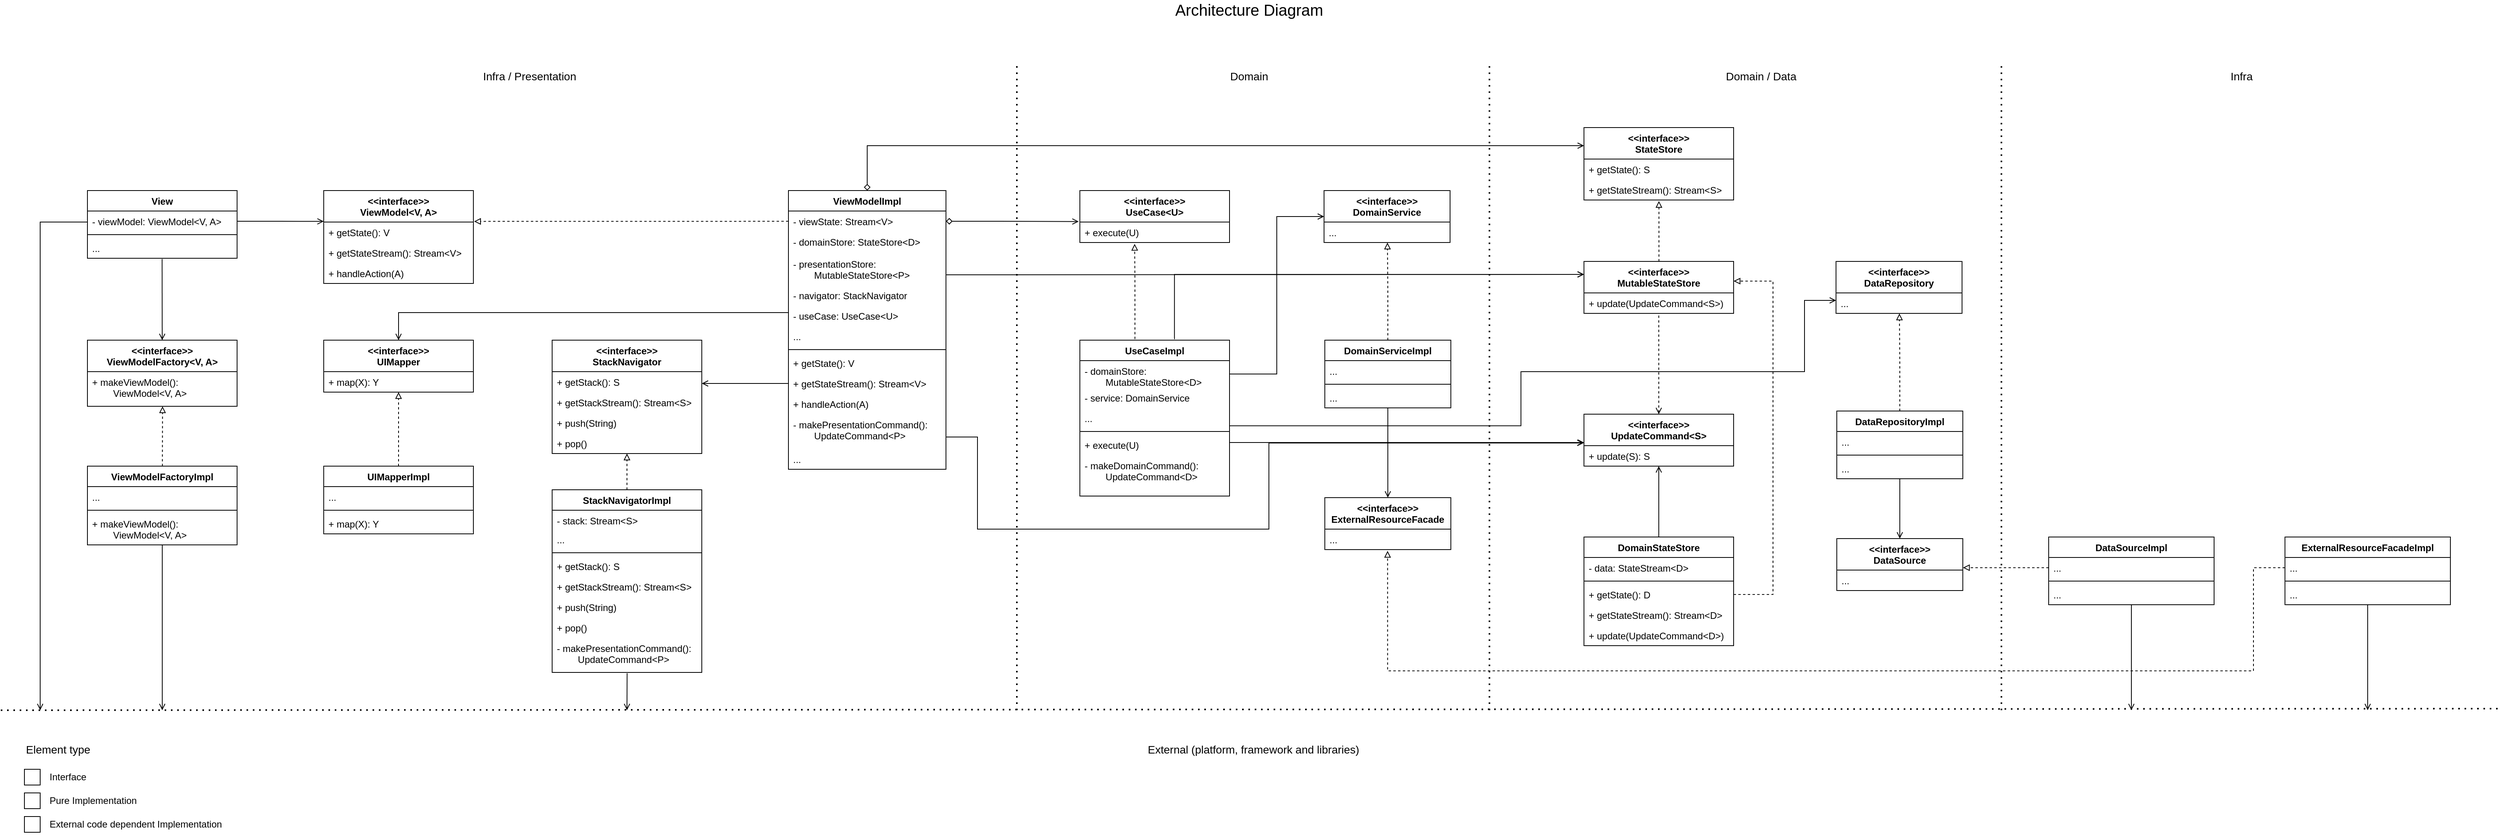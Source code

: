 <mxfile>
    <diagram name="Page-1" id="Z0Z9ZaM-AJmBViPzEow9">
        <mxGraphModel dx="2458" dy="1840" grid="1" gridSize="10" guides="1" tooltips="1" connect="1" arrows="1" fold="1" page="0" pageScale="1" pageWidth="1169" pageHeight="827" math="0" shadow="0">
            <root>
                <mxCell id="0"/>
                <mxCell id="1" parent="0"/>
                <mxCell id="51" style="edgeStyle=orthogonalEdgeStyle;rounded=0;html=1;startArrow=none;startFill=0;endArrow=open;endFill=0;" parent="1" source="02XY2JCdMLhreh1r9P0p-1" edge="1">
                    <mxGeometry relative="1" as="geometry">
                        <mxPoint x="2115" y="630" as="targetPoint"/>
                    </mxGeometry>
                </mxCell>
                <mxCell id="02XY2JCdMLhreh1r9P0p-1" value="DomainStateStore" style="swimlane;fontStyle=1;align=center;verticalAlign=top;childLayout=stackLayout;horizontal=1;startSize=26;horizontalStack=0;resizeParent=1;resizeParentMax=0;resizeLast=0;collapsible=1;marginBottom=0;whiteSpace=wrap;html=1;" parent="1" vertex="1">
                    <mxGeometry x="2020" y="720" width="190" height="138" as="geometry">
                        <mxRectangle x="770" y="210" width="90" height="30" as="alternateBounds"/>
                    </mxGeometry>
                </mxCell>
                <mxCell id="02XY2JCdMLhreh1r9P0p-2" value="- data: StateStream&amp;lt;D&amp;gt;" style="text;strokeColor=none;fillColor=none;align=left;verticalAlign=top;spacingLeft=4;spacingRight=4;overflow=hidden;rotatable=0;points=[[0,0.5],[1,0.5]];portConstraint=eastwest;whiteSpace=wrap;html=1;" parent="02XY2JCdMLhreh1r9P0p-1" vertex="1">
                    <mxGeometry y="26" width="190" height="26" as="geometry"/>
                </mxCell>
                <mxCell id="02XY2JCdMLhreh1r9P0p-3" value="" style="line;strokeWidth=1;fillColor=none;align=left;verticalAlign=middle;spacingTop=-1;spacingLeft=3;spacingRight=3;rotatable=0;labelPosition=right;points=[];portConstraint=eastwest;strokeColor=inherit;" parent="02XY2JCdMLhreh1r9P0p-1" vertex="1">
                    <mxGeometry y="52" width="190" height="8" as="geometry"/>
                </mxCell>
                <mxCell id="lV4OFVbkJ7nxnQ59gAoD-3" value="+ getState(): D" style="text;strokeColor=none;fillColor=none;align=left;verticalAlign=top;spacingLeft=4;spacingRight=4;overflow=hidden;rotatable=0;points=[[0,0.5],[1,0.5]];portConstraint=eastwest;whiteSpace=wrap;html=1;" parent="02XY2JCdMLhreh1r9P0p-1" vertex="1">
                    <mxGeometry y="60" width="190" height="26" as="geometry"/>
                </mxCell>
                <mxCell id="lV4OFVbkJ7nxnQ59gAoD-54" value="+ getStateStream(): Stream&amp;lt;D&amp;gt;" style="text;strokeColor=none;fillColor=none;align=left;verticalAlign=top;spacingLeft=4;spacingRight=4;overflow=hidden;rotatable=0;points=[[0,0.5],[1,0.5]];portConstraint=eastwest;whiteSpace=wrap;html=1;" parent="02XY2JCdMLhreh1r9P0p-1" vertex="1">
                    <mxGeometry y="86" width="190" height="26" as="geometry"/>
                </mxCell>
                <mxCell id="02XY2JCdMLhreh1r9P0p-4" value="+ update(UpdateCommand&amp;lt;D&amp;gt;)" style="text;strokeColor=none;fillColor=none;align=left;verticalAlign=top;spacingLeft=4;spacingRight=4;overflow=hidden;rotatable=0;points=[[0,0.5],[1,0.5]];portConstraint=eastwest;whiteSpace=wrap;html=1;" parent="02XY2JCdMLhreh1r9P0p-1" vertex="1">
                    <mxGeometry y="112" width="190" height="26" as="geometry"/>
                </mxCell>
                <mxCell id="56" style="edgeStyle=orthogonalEdgeStyle;rounded=0;html=1;startArrow=open;startFill=0;endArrow=none;endFill=0;dashed=1;entryX=0.5;entryY=1;entryDx=0;entryDy=0;" parent="1" source="02XY2JCdMLhreh1r9P0p-5" target="lV4OFVbkJ7nxnQ59gAoD-37" edge="1">
                    <mxGeometry relative="1" as="geometry">
                        <mxPoint x="2115" y="460" as="targetPoint"/>
                    </mxGeometry>
                </mxCell>
                <mxCell id="02XY2JCdMLhreh1r9P0p-5" value="&amp;lt;&amp;lt;interface&amp;gt;&amp;gt;&lt;div&gt;UpdateCommand&amp;lt;S&amp;gt;&lt;/div&gt;" style="swimlane;fontStyle=1;align=center;verticalAlign=top;childLayout=stackLayout;horizontal=1;startSize=40;horizontalStack=0;resizeParent=1;resizeParentMax=0;resizeLast=0;collapsible=1;marginBottom=0;whiteSpace=wrap;html=1;" parent="1" vertex="1">
                    <mxGeometry x="2020" y="564" width="190" height="66" as="geometry"/>
                </mxCell>
                <mxCell id="02XY2JCdMLhreh1r9P0p-8" value="+ update(S): S" style="text;strokeColor=none;fillColor=none;align=left;verticalAlign=top;spacingLeft=4;spacingRight=4;overflow=hidden;rotatable=0;points=[[0,0.5],[1,0.5]];portConstraint=eastwest;whiteSpace=wrap;html=1;" parent="02XY2JCdMLhreh1r9P0p-5" vertex="1">
                    <mxGeometry y="40" width="190" height="26" as="geometry"/>
                </mxCell>
                <mxCell id="50" style="edgeStyle=orthogonalEdgeStyle;rounded=0;html=1;entryX=0;entryY=0.25;entryDx=0;entryDy=0;startArrow=diamond;startFill=0;endArrow=open;endFill=0;" parent="1" source="02XY2JCdMLhreh1r9P0p-22" target="lV4OFVbkJ7nxnQ59gAoD-45" edge="1">
                    <mxGeometry relative="1" as="geometry">
                        <Array as="points">
                            <mxPoint x="1110" y="223"/>
                        </Array>
                    </mxGeometry>
                </mxCell>
                <mxCell id="02XY2JCdMLhreh1r9P0p-22" value="ViewModelImpl" style="swimlane;fontStyle=1;align=center;verticalAlign=top;childLayout=stackLayout;horizontal=1;startSize=26;horizontalStack=0;resizeParent=1;resizeParentMax=0;resizeLast=0;collapsible=1;marginBottom=0;whiteSpace=wrap;html=1;" parent="1" vertex="1">
                    <mxGeometry x="1010" y="280" width="200" height="354" as="geometry">
                        <mxRectangle x="450" y="360" width="120" height="30" as="alternateBounds"/>
                    </mxGeometry>
                </mxCell>
                <mxCell id="02XY2JCdMLhreh1r9P0p-23" value="- viewState: Stream&amp;lt;V&amp;gt;" style="text;strokeColor=none;fillColor=none;align=left;verticalAlign=top;spacingLeft=4;spacingRight=4;overflow=hidden;rotatable=0;points=[[0,0.5],[1,0.5]];portConstraint=eastwest;whiteSpace=wrap;html=1;" parent="02XY2JCdMLhreh1r9P0p-22" vertex="1">
                    <mxGeometry y="26" width="200" height="26" as="geometry"/>
                </mxCell>
                <mxCell id="02XY2JCdMLhreh1r9P0p-50" value="- domainStore: StateStore&amp;lt;D&amp;gt;" style="text;strokeColor=none;fillColor=none;align=left;verticalAlign=top;spacingLeft=4;spacingRight=4;overflow=hidden;rotatable=0;points=[[0,0.5],[1,0.5]];portConstraint=eastwest;whiteSpace=wrap;html=1;" parent="02XY2JCdMLhreh1r9P0p-22" vertex="1">
                    <mxGeometry y="52" width="200" height="28" as="geometry"/>
                </mxCell>
                <mxCell id="AV7eaYbvX1PnVWqEoYlQ-29" value="- presentationStore: &lt;span style=&quot;white-space: pre;&quot;&gt;&#9;&lt;/span&gt;MutableStateStore&amp;lt;P&amp;gt;" style="text;strokeColor=none;fillColor=none;align=left;verticalAlign=top;spacingLeft=4;spacingRight=4;overflow=hidden;rotatable=0;points=[[0,0.5],[1,0.5]];portConstraint=eastwest;whiteSpace=wrap;html=1;" parent="02XY2JCdMLhreh1r9P0p-22" vertex="1">
                    <mxGeometry y="80" width="200" height="40" as="geometry"/>
                </mxCell>
                <mxCell id="AV7eaYbvX1PnVWqEoYlQ-11" value="- navigator: StackNavigator" style="text;strokeColor=none;fillColor=none;align=left;verticalAlign=top;spacingLeft=4;spacingRight=4;overflow=hidden;rotatable=0;points=[[0,0.5],[1,0.5]];portConstraint=eastwest;whiteSpace=wrap;html=1;" parent="02XY2JCdMLhreh1r9P0p-22" vertex="1">
                    <mxGeometry y="120" width="200" height="26" as="geometry"/>
                </mxCell>
                <mxCell id="02XY2JCdMLhreh1r9P0p-49" value="- useCase: UseCase&amp;lt;U&amp;gt;" style="text;strokeColor=none;fillColor=none;align=left;verticalAlign=top;spacingLeft=4;spacingRight=4;overflow=hidden;rotatable=0;points=[[0,0.5],[1,0.5]];portConstraint=eastwest;whiteSpace=wrap;html=1;" parent="02XY2JCdMLhreh1r9P0p-22" vertex="1">
                    <mxGeometry y="146" width="200" height="26" as="geometry"/>
                </mxCell>
                <mxCell id="02XY2JCdMLhreh1r9P0p-52" value="..." style="text;strokeColor=none;fillColor=none;align=left;verticalAlign=top;spacingLeft=4;spacingRight=4;overflow=hidden;rotatable=0;points=[[0,0.5],[1,0.5]];portConstraint=eastwest;whiteSpace=wrap;html=1;" parent="02XY2JCdMLhreh1r9P0p-22" vertex="1">
                    <mxGeometry y="172" width="200" height="26" as="geometry"/>
                </mxCell>
                <mxCell id="02XY2JCdMLhreh1r9P0p-24" value="" style="line;strokeWidth=1;fillColor=none;align=left;verticalAlign=middle;spacingTop=-1;spacingLeft=3;spacingRight=3;rotatable=0;labelPosition=right;points=[];portConstraint=eastwest;strokeColor=inherit;" parent="02XY2JCdMLhreh1r9P0p-22" vertex="1">
                    <mxGeometry y="198" width="200" height="8" as="geometry"/>
                </mxCell>
                <mxCell id="10" value="+ getState(): V" style="text;strokeColor=none;fillColor=none;align=left;verticalAlign=top;spacingLeft=4;spacingRight=4;overflow=hidden;rotatable=0;points=[[0,0.5],[1,0.5]];portConstraint=eastwest;whiteSpace=wrap;html=1;" parent="02XY2JCdMLhreh1r9P0p-22" vertex="1">
                    <mxGeometry y="206" width="200" height="26" as="geometry"/>
                </mxCell>
                <mxCell id="lV4OFVbkJ7nxnQ59gAoD-56" value="+ getStateStream(): Stream&amp;lt;V&amp;gt;" style="text;strokeColor=none;fillColor=none;align=left;verticalAlign=top;spacingLeft=4;spacingRight=4;overflow=hidden;rotatable=0;points=[[0,0.5],[1,0.5]];portConstraint=eastwest;whiteSpace=wrap;html=1;" parent="02XY2JCdMLhreh1r9P0p-22" vertex="1">
                    <mxGeometry y="232" width="200" height="26" as="geometry"/>
                </mxCell>
                <mxCell id="9" value="+ handleAction(A)" style="text;strokeColor=none;fillColor=none;align=left;verticalAlign=top;spacingLeft=4;spacingRight=4;overflow=hidden;rotatable=0;points=[[0,0.5],[1,0.5]];portConstraint=eastwest;whiteSpace=wrap;html=1;" parent="02XY2JCdMLhreh1r9P0p-22" vertex="1">
                    <mxGeometry y="258" width="200" height="26" as="geometry"/>
                </mxCell>
                <mxCell id="AV7eaYbvX1PnVWqEoYlQ-30" value="- makePresentationCommand():&lt;br&gt;&amp;nbsp;&amp;nbsp;&lt;span style=&quot;white-space: pre;&quot;&gt;&#9;&lt;/span&gt;UpdateCommand&amp;lt;P&amp;gt;" style="text;strokeColor=none;fillColor=none;align=left;verticalAlign=top;spacingLeft=4;spacingRight=4;overflow=hidden;rotatable=0;points=[[0,0.5],[1,0.5]];portConstraint=eastwest;whiteSpace=wrap;html=1;" parent="02XY2JCdMLhreh1r9P0p-22" vertex="1">
                    <mxGeometry y="284" width="200" height="44" as="geometry"/>
                </mxCell>
                <mxCell id="02XY2JCdMLhreh1r9P0p-25" value="..." style="text;strokeColor=none;fillColor=none;align=left;verticalAlign=top;spacingLeft=4;spacingRight=4;overflow=hidden;rotatable=0;points=[[0,0.5],[1,0.5]];portConstraint=eastwest;whiteSpace=wrap;html=1;" parent="02XY2JCdMLhreh1r9P0p-22" vertex="1">
                    <mxGeometry y="328" width="200" height="26" as="geometry"/>
                </mxCell>
                <mxCell id="49" style="edgeStyle=orthogonalEdgeStyle;rounded=0;html=1;entryX=0.366;entryY=1.066;entryDx=0;entryDy=0;startArrow=none;startFill=0;endArrow=block;endFill=0;dashed=1;exitX=0.368;exitY=-0.007;exitDx=0;exitDy=0;exitPerimeter=0;entryPerimeter=0;" parent="1" source="02XY2JCdMLhreh1r9P0p-26" target="lV4OFVbkJ7nxnQ59gAoD-34" edge="1">
                    <mxGeometry relative="1" as="geometry">
                        <Array as="points">
                            <mxPoint x="1450" y="393"/>
                            <mxPoint x="1449" y="393"/>
                        </Array>
                    </mxGeometry>
                </mxCell>
                <mxCell id="67" style="edgeStyle=orthogonalEdgeStyle;rounded=0;html=1;exitX=0.632;exitY=-0.006;exitDx=0;exitDy=0;entryX=0;entryY=0.25;entryDx=0;entryDy=0;startArrow=none;startFill=0;endArrow=open;endFill=0;exitPerimeter=0;" parent="1" source="02XY2JCdMLhreh1r9P0p-26" target="lV4OFVbkJ7nxnQ59gAoD-37" edge="1">
                    <mxGeometry relative="1" as="geometry">
                        <Array as="points">
                            <mxPoint x="1500" y="387"/>
                        </Array>
                    </mxGeometry>
                </mxCell>
                <mxCell id="02XY2JCdMLhreh1r9P0p-26" value="UseCaseImpl" style="swimlane;fontStyle=1;align=center;verticalAlign=top;childLayout=stackLayout;horizontal=1;startSize=26;horizontalStack=0;resizeParent=1;resizeParentMax=0;resizeLast=0;collapsible=1;marginBottom=0;whiteSpace=wrap;html=1;" parent="1" vertex="1">
                    <mxGeometry x="1380" y="470" width="190" height="198" as="geometry">
                        <mxRectangle x="770" y="360" width="110" height="30" as="alternateBounds"/>
                    </mxGeometry>
                </mxCell>
                <mxCell id="lV4OFVbkJ7nxnQ59gAoD-2" value="- domainStore: &lt;span style=&quot;white-space: pre;&quot;&gt;&#9;&lt;/span&gt;MutableStateStore&amp;lt;D&amp;gt;" style="text;strokeColor=none;fillColor=none;align=left;verticalAlign=top;spacingLeft=4;spacingRight=4;overflow=hidden;rotatable=0;points=[[0,0.5],[1,0.5]];portConstraint=eastwest;whiteSpace=wrap;html=1;" parent="02XY2JCdMLhreh1r9P0p-26" vertex="1">
                    <mxGeometry y="26" width="190" height="34" as="geometry"/>
                </mxCell>
                <mxCell id="02XY2JCdMLhreh1r9P0p-27" value="- service: DomainService" style="text;strokeColor=none;fillColor=none;align=left;verticalAlign=top;spacingLeft=4;spacingRight=4;overflow=hidden;rotatable=0;points=[[0,0.5],[1,0.5]];portConstraint=eastwest;whiteSpace=wrap;html=1;" parent="02XY2JCdMLhreh1r9P0p-26" vertex="1">
                    <mxGeometry y="60" width="190" height="26" as="geometry"/>
                </mxCell>
                <mxCell id="02XY2JCdMLhreh1r9P0p-51" value="..." style="text;strokeColor=none;fillColor=none;align=left;verticalAlign=top;spacingLeft=4;spacingRight=4;overflow=hidden;rotatable=0;points=[[0,0.5],[1,0.5]];portConstraint=eastwest;whiteSpace=wrap;html=1;" parent="02XY2JCdMLhreh1r9P0p-26" vertex="1">
                    <mxGeometry y="86" width="190" height="26" as="geometry"/>
                </mxCell>
                <mxCell id="02XY2JCdMLhreh1r9P0p-28" value="" style="line;strokeWidth=1;fillColor=none;align=left;verticalAlign=middle;spacingTop=-1;spacingLeft=3;spacingRight=3;rotatable=0;labelPosition=right;points=[];portConstraint=eastwest;strokeColor=inherit;" parent="02XY2JCdMLhreh1r9P0p-26" vertex="1">
                    <mxGeometry y="112" width="190" height="8" as="geometry"/>
                </mxCell>
                <mxCell id="02XY2JCdMLhreh1r9P0p-30" value="+ execute(U)" style="text;strokeColor=none;fillColor=none;align=left;verticalAlign=top;spacingLeft=4;spacingRight=4;overflow=hidden;rotatable=0;points=[[0,0.5],[1,0.5]];portConstraint=eastwest;whiteSpace=wrap;html=1;" parent="02XY2JCdMLhreh1r9P0p-26" vertex="1">
                    <mxGeometry y="120" width="190" height="26" as="geometry"/>
                </mxCell>
                <mxCell id="lV4OFVbkJ7nxnQ59gAoD-32" value="- makeDomainCommand():&lt;br&gt;&amp;nbsp;&amp;nbsp;&lt;span style=&quot;white-space: pre;&quot;&gt;&#9;&lt;/span&gt;UpdateCommand&amp;lt;D&amp;gt;" style="text;strokeColor=none;fillColor=none;align=left;verticalAlign=top;spacingLeft=4;spacingRight=4;overflow=hidden;rotatable=0;points=[[0,0.5],[1,0.5]];portConstraint=eastwest;whiteSpace=wrap;html=1;" parent="02XY2JCdMLhreh1r9P0p-26" vertex="1">
                    <mxGeometry y="146" width="190" height="52" as="geometry"/>
                </mxCell>
                <mxCell id="02XY2JCdMLhreh1r9P0p-44" value="View" style="swimlane;fontStyle=1;align=center;verticalAlign=top;childLayout=stackLayout;horizontal=1;startSize=26;horizontalStack=0;resizeParent=1;resizeParentMax=0;resizeLast=0;collapsible=1;marginBottom=0;whiteSpace=wrap;html=1;" parent="1" vertex="1">
                    <mxGeometry x="120" y="280" width="190" height="86" as="geometry">
                        <mxRectangle x="140" y="360" width="90" height="30" as="alternateBounds"/>
                    </mxGeometry>
                </mxCell>
                <mxCell id="02XY2JCdMLhreh1r9P0p-45" value="- viewModel: ViewModel&amp;lt;V, A&amp;gt;" style="text;strokeColor=none;fillColor=none;align=left;verticalAlign=top;spacingLeft=4;spacingRight=4;overflow=hidden;rotatable=0;points=[[0,0.5],[1,0.5]];portConstraint=eastwest;whiteSpace=wrap;html=1;" parent="02XY2JCdMLhreh1r9P0p-44" vertex="1">
                    <mxGeometry y="26" width="190" height="26" as="geometry"/>
                </mxCell>
                <mxCell id="02XY2JCdMLhreh1r9P0p-46" value="" style="line;strokeWidth=1;fillColor=none;align=left;verticalAlign=middle;spacingTop=-1;spacingLeft=3;spacingRight=3;rotatable=0;labelPosition=right;points=[];portConstraint=eastwest;strokeColor=inherit;" parent="02XY2JCdMLhreh1r9P0p-44" vertex="1">
                    <mxGeometry y="52" width="190" height="8" as="geometry"/>
                </mxCell>
                <mxCell id="02XY2JCdMLhreh1r9P0p-47" value="..." style="text;strokeColor=none;fillColor=none;align=left;verticalAlign=top;spacingLeft=4;spacingRight=4;overflow=hidden;rotatable=0;points=[[0,0.5],[1,0.5]];portConstraint=eastwest;whiteSpace=wrap;html=1;" parent="02XY2JCdMLhreh1r9P0p-44" vertex="1">
                    <mxGeometry y="60" width="190" height="26" as="geometry"/>
                </mxCell>
                <mxCell id="02XY2JCdMLhreh1r9P0p-48" style="edgeStyle=orthogonalEdgeStyle;rounded=0;orthogonalLoop=1;jettySize=auto;html=1;entryX=0;entryY=0.332;entryDx=0;entryDy=0;endArrow=open;endFill=0;startArrow=none;startFill=0;entryPerimeter=0;" parent="1" source="02XY2JCdMLhreh1r9P0p-45" target="2" edge="1">
                    <mxGeometry relative="1" as="geometry"/>
                </mxCell>
                <mxCell id="lV4OFVbkJ7nxnQ59gAoD-4" value="" style="endArrow=none;dashed=1;html=1;dashPattern=1 3;strokeWidth=2;rounded=0;" parent="1" edge="1">
                    <mxGeometry width="50" height="50" relative="1" as="geometry">
                        <mxPoint x="1300" y="940" as="sourcePoint"/>
                        <mxPoint x="1300" y="120" as="targetPoint"/>
                    </mxGeometry>
                </mxCell>
                <mxCell id="lV4OFVbkJ7nxnQ59gAoD-5" value="Infra / Presentation" style="text;html=1;align=center;verticalAlign=middle;whiteSpace=wrap;rounded=0;fontSize=14;" parent="1" vertex="1">
                    <mxGeometry x="620" y="110" width="123" height="50" as="geometry"/>
                </mxCell>
                <mxCell id="lV4OFVbkJ7nxnQ59gAoD-6" value="Domain" style="text;html=1;align=center;verticalAlign=middle;whiteSpace=wrap;rounded=0;fontSize=14;" parent="1" vertex="1">
                    <mxGeometry x="1550" y="110" width="90" height="50" as="geometry"/>
                </mxCell>
                <mxCell id="lV4OFVbkJ7nxnQ59gAoD-7" value="" style="endArrow=none;dashed=1;html=1;dashPattern=1 3;strokeWidth=2;rounded=0;" parent="1" edge="1">
                    <mxGeometry width="50" height="50" relative="1" as="geometry">
                        <mxPoint x="2550" y="940" as="sourcePoint"/>
                        <mxPoint x="2550" y="120" as="targetPoint"/>
                    </mxGeometry>
                </mxCell>
                <mxCell id="lV4OFVbkJ7nxnQ59gAoD-13" value="Infra" style="text;html=1;align=center;verticalAlign=middle;whiteSpace=wrap;rounded=0;fontSize=14;" parent="1" vertex="1">
                    <mxGeometry x="2810" y="110" width="90" height="50" as="geometry"/>
                </mxCell>
                <mxCell id="lV4OFVbkJ7nxnQ59gAoD-20" value="ExternalResourceFacadeImpl" style="swimlane;fontStyle=1;align=center;verticalAlign=top;childLayout=stackLayout;horizontal=1;startSize=26;horizontalStack=0;resizeParent=1;resizeParentMax=0;resizeLast=0;collapsible=1;marginBottom=0;whiteSpace=wrap;html=1;" parent="1" vertex="1">
                    <mxGeometry x="2910" y="720" width="210" height="86" as="geometry"/>
                </mxCell>
                <mxCell id="lV4OFVbkJ7nxnQ59gAoD-21" value="..." style="text;strokeColor=none;fillColor=none;align=left;verticalAlign=top;spacingLeft=4;spacingRight=4;overflow=hidden;rotatable=0;points=[[0,0.5],[1,0.5]];portConstraint=eastwest;whiteSpace=wrap;html=1;" parent="lV4OFVbkJ7nxnQ59gAoD-20" vertex="1">
                    <mxGeometry y="26" width="210" height="26" as="geometry"/>
                </mxCell>
                <mxCell id="lV4OFVbkJ7nxnQ59gAoD-22" value="" style="line;strokeWidth=1;fillColor=none;align=left;verticalAlign=middle;spacingTop=-1;spacingLeft=3;spacingRight=3;rotatable=0;labelPosition=right;points=[];portConstraint=eastwest;strokeColor=inherit;" parent="lV4OFVbkJ7nxnQ59gAoD-20" vertex="1">
                    <mxGeometry y="52" width="210" height="8" as="geometry"/>
                </mxCell>
                <mxCell id="lV4OFVbkJ7nxnQ59gAoD-23" value="..." style="text;strokeColor=none;fillColor=none;align=left;verticalAlign=top;spacingLeft=4;spacingRight=4;overflow=hidden;rotatable=0;points=[[0,0.5],[1,0.5]];portConstraint=eastwest;whiteSpace=wrap;html=1;" parent="lV4OFVbkJ7nxnQ59gAoD-20" vertex="1">
                    <mxGeometry y="60" width="210" height="26" as="geometry"/>
                </mxCell>
                <mxCell id="lV4OFVbkJ7nxnQ59gAoD-33" value="&amp;lt;&amp;lt;interface&amp;gt;&amp;gt;&lt;div&gt;UseCase&amp;lt;U&amp;gt;&lt;/div&gt;" style="swimlane;fontStyle=1;align=center;verticalAlign=top;childLayout=stackLayout;horizontal=1;startSize=40;horizontalStack=0;resizeParent=1;resizeParentMax=0;resizeLast=0;collapsible=1;marginBottom=0;whiteSpace=wrap;html=1;" parent="1" vertex="1">
                    <mxGeometry x="1380" y="280" width="190" height="66" as="geometry"/>
                </mxCell>
                <mxCell id="lV4OFVbkJ7nxnQ59gAoD-34" value="+ execute(U)" style="text;strokeColor=none;fillColor=none;align=left;verticalAlign=top;spacingLeft=4;spacingRight=4;overflow=hidden;rotatable=0;points=[[0,0.5],[1,0.5]];portConstraint=eastwest;whiteSpace=wrap;html=1;" parent="lV4OFVbkJ7nxnQ59gAoD-33" vertex="1">
                    <mxGeometry y="40" width="190" height="26" as="geometry"/>
                </mxCell>
                <mxCell id="59" style="edgeStyle=orthogonalEdgeStyle;rounded=0;html=1;startArrow=none;startFill=0;endArrow=block;endFill=0;entryX=0.501;entryY=1.05;entryDx=0;entryDy=0;entryPerimeter=0;dashed=1;" parent="1" source="lV4OFVbkJ7nxnQ59gAoD-37" target="lV4OFVbkJ7nxnQ59gAoD-47" edge="1">
                    <mxGeometry relative="1" as="geometry">
                        <mxPoint x="2120" y="300" as="targetPoint"/>
                        <Array as="points">
                            <mxPoint x="2115" y="293"/>
                        </Array>
                    </mxGeometry>
                </mxCell>
                <mxCell id="lV4OFVbkJ7nxnQ59gAoD-37" value="&amp;lt;&amp;lt;interface&amp;gt;&amp;gt;&lt;div&gt;MutableStateStore&lt;/div&gt;" style="swimlane;fontStyle=1;align=center;verticalAlign=top;childLayout=stackLayout;horizontal=1;startSize=40;horizontalStack=0;resizeParent=1;resizeParentMax=0;resizeLast=0;collapsible=1;marginBottom=0;whiteSpace=wrap;html=1;" parent="1" vertex="1">
                    <mxGeometry x="2020" y="370" width="190" height="66" as="geometry"/>
                </mxCell>
                <mxCell id="lV4OFVbkJ7nxnQ59gAoD-40" value="+ update(UpdateCommand&amp;lt;S&amp;gt;)" style="text;strokeColor=none;fillColor=none;align=left;verticalAlign=top;spacingLeft=4;spacingRight=4;overflow=hidden;rotatable=0;points=[[0,0.5],[1,0.5]];portConstraint=eastwest;whiteSpace=wrap;html=1;" parent="lV4OFVbkJ7nxnQ59gAoD-37" vertex="1">
                    <mxGeometry y="40" width="190" height="26" as="geometry"/>
                </mxCell>
                <mxCell id="lV4OFVbkJ7nxnQ59gAoD-45" value="&amp;lt;&amp;lt;interface&amp;gt;&amp;gt;&lt;div&gt;StateStore&lt;/div&gt;" style="swimlane;fontStyle=1;align=center;verticalAlign=top;childLayout=stackLayout;horizontal=1;startSize=40;horizontalStack=0;resizeParent=1;resizeParentMax=0;resizeLast=0;collapsible=1;marginBottom=0;whiteSpace=wrap;html=1;" parent="1" vertex="1">
                    <mxGeometry x="2020" y="200" width="190" height="92" as="geometry"/>
                </mxCell>
                <mxCell id="lV4OFVbkJ7nxnQ59gAoD-46" value="+ getState(): S" style="text;strokeColor=none;fillColor=none;align=left;verticalAlign=top;spacingLeft=4;spacingRight=4;overflow=hidden;rotatable=0;points=[[0,0.5],[1,0.5]];portConstraint=eastwest;whiteSpace=wrap;html=1;" parent="lV4OFVbkJ7nxnQ59gAoD-45" vertex="1">
                    <mxGeometry y="40" width="190" height="26" as="geometry"/>
                </mxCell>
                <mxCell id="lV4OFVbkJ7nxnQ59gAoD-47" value="+ getStateStream(): Stream&amp;lt;S&amp;gt;" style="text;strokeColor=none;fillColor=none;align=left;verticalAlign=top;spacingLeft=4;spacingRight=4;overflow=hidden;rotatable=0;points=[[0,0.5],[1,0.5]];portConstraint=eastwest;whiteSpace=wrap;html=1;" parent="lV4OFVbkJ7nxnQ59gAoD-45" vertex="1">
                    <mxGeometry y="66" width="190" height="26" as="geometry"/>
                </mxCell>
                <mxCell id="AV7eaYbvX1PnVWqEoYlQ-1" value="&amp;lt;&amp;lt;interface&amp;gt;&amp;gt;&lt;div&gt;StackNavigator&lt;/div&gt;" style="swimlane;fontStyle=1;align=center;verticalAlign=top;childLayout=stackLayout;horizontal=1;startSize=40;horizontalStack=0;resizeParent=1;resizeParentMax=0;resizeLast=0;collapsible=1;marginBottom=0;whiteSpace=wrap;html=1;" parent="1" vertex="1">
                    <mxGeometry x="710" y="470" width="190" height="144" as="geometry">
                        <mxRectangle x="450" y="360" width="120" height="30" as="alternateBounds"/>
                    </mxGeometry>
                </mxCell>
                <mxCell id="132" value="+ getStack(): S" style="text;strokeColor=none;fillColor=none;align=left;verticalAlign=top;spacingLeft=4;spacingRight=4;overflow=hidden;rotatable=0;points=[[0,0.5],[1,0.5]];portConstraint=eastwest;whiteSpace=wrap;html=1;" vertex="1" parent="AV7eaYbvX1PnVWqEoYlQ-1">
                    <mxGeometry y="40" width="190" height="26" as="geometry"/>
                </mxCell>
                <mxCell id="135" value="+ getStackStream(): Stream&amp;lt;S&amp;gt;" style="text;strokeColor=none;fillColor=none;align=left;verticalAlign=top;spacingLeft=4;spacingRight=4;overflow=hidden;rotatable=0;points=[[0,0.5],[1,0.5]];portConstraint=eastwest;whiteSpace=wrap;html=1;" vertex="1" parent="AV7eaYbvX1PnVWqEoYlQ-1">
                    <mxGeometry y="66" width="190" height="26" as="geometry"/>
                </mxCell>
                <mxCell id="AV7eaYbvX1PnVWqEoYlQ-8" value="+ push(String)" style="text;strokeColor=none;fillColor=none;align=left;verticalAlign=top;spacingLeft=4;spacingRight=4;overflow=hidden;rotatable=0;points=[[0,0.5],[1,0.5]];portConstraint=eastwest;whiteSpace=wrap;html=1;" parent="AV7eaYbvX1PnVWqEoYlQ-1" vertex="1">
                    <mxGeometry y="92" width="190" height="26" as="geometry"/>
                </mxCell>
                <mxCell id="AV7eaYbvX1PnVWqEoYlQ-9" value="+ pop()" style="text;strokeColor=none;fillColor=none;align=left;verticalAlign=top;spacingLeft=4;spacingRight=4;overflow=hidden;rotatable=0;points=[[0,0.5],[1,0.5]];portConstraint=eastwest;whiteSpace=wrap;html=1;" parent="AV7eaYbvX1PnVWqEoYlQ-1" vertex="1">
                    <mxGeometry y="118" width="190" height="26" as="geometry"/>
                </mxCell>
                <mxCell id="2" value="&amp;lt;&amp;lt;interface&amp;gt;&amp;gt;&lt;div&gt;ViewModel&amp;lt;V, A&amp;gt;&lt;/div&gt;" style="swimlane;fontStyle=1;align=center;verticalAlign=top;childLayout=stackLayout;horizontal=1;startSize=40;horizontalStack=0;resizeParent=1;resizeParentMax=0;resizeLast=0;collapsible=1;marginBottom=0;whiteSpace=wrap;html=1;" parent="1" vertex="1">
                    <mxGeometry x="420" y="280" width="190" height="118" as="geometry">
                        <mxRectangle x="450" y="360" width="120" height="30" as="alternateBounds"/>
                    </mxGeometry>
                </mxCell>
                <mxCell id="3" value="+ getState(): V" style="text;strokeColor=none;fillColor=none;align=left;verticalAlign=top;spacingLeft=4;spacingRight=4;overflow=hidden;rotatable=0;points=[[0,0.5],[1,0.5]];portConstraint=eastwest;whiteSpace=wrap;html=1;" parent="2" vertex="1">
                    <mxGeometry y="40" width="190" height="26" as="geometry"/>
                </mxCell>
                <mxCell id="4" value="+ getStateStream(): Stream&amp;lt;V&amp;gt;" style="text;strokeColor=none;fillColor=none;align=left;verticalAlign=top;spacingLeft=4;spacingRight=4;overflow=hidden;rotatable=0;points=[[0,0.5],[1,0.5]];portConstraint=eastwest;whiteSpace=wrap;html=1;" parent="2" vertex="1">
                    <mxGeometry y="66" width="190" height="26" as="geometry"/>
                </mxCell>
                <mxCell id="5" value="+ handleAction(A)" style="text;strokeColor=none;fillColor=none;align=left;verticalAlign=top;spacingLeft=4;spacingRight=4;overflow=hidden;rotatable=0;points=[[0,0.5],[1,0.5]];portConstraint=eastwest;whiteSpace=wrap;html=1;" parent="2" vertex="1">
                    <mxGeometry y="92" width="190" height="26" as="geometry"/>
                </mxCell>
                <mxCell id="7" style="edgeStyle=none;html=1;entryX=1.005;entryY=-0.031;entryDx=0;entryDy=0;entryPerimeter=0;endArrow=block;endFill=0;dashed=1;" parent="1" source="02XY2JCdMLhreh1r9P0p-23" target="3" edge="1">
                    <mxGeometry relative="1" as="geometry"/>
                </mxCell>
                <mxCell id="11" style="edgeStyle=none;html=1;endArrow=open;endFill=0;exitX=0;exitY=0.5;exitDx=0;exitDy=0;" parent="1" source="lV4OFVbkJ7nxnQ59gAoD-56" edge="1">
                    <mxGeometry relative="1" as="geometry">
                        <mxPoint x="1010" y="510" as="sourcePoint"/>
                        <mxPoint x="900" y="525" as="targetPoint"/>
                    </mxGeometry>
                </mxCell>
                <mxCell id="16" value="" style="edgeStyle=none;html=1;endArrow=block;endFill=0;dashed=1;" parent="1" source="12" target="AV7eaYbvX1PnVWqEoYlQ-9" edge="1">
                    <mxGeometry relative="1" as="geometry"/>
                </mxCell>
                <mxCell id="12" value="StackNavigatorImpl" style="swimlane;fontStyle=1;align=center;verticalAlign=top;childLayout=stackLayout;horizontal=1;startSize=26;horizontalStack=0;resizeParent=1;resizeParentMax=0;resizeLast=0;collapsible=1;marginBottom=0;whiteSpace=wrap;html=1;" parent="1" vertex="1">
                    <mxGeometry x="710" y="660" width="190" height="232" as="geometry">
                        <mxRectangle x="140" y="360" width="90" height="30" as="alternateBounds"/>
                    </mxGeometry>
                </mxCell>
                <mxCell id="46" value="- stack: Stream&amp;lt;S&amp;gt;" style="text;strokeColor=none;fillColor=none;align=left;verticalAlign=top;spacingLeft=4;spacingRight=4;overflow=hidden;rotatable=0;points=[[0,0.5],[1,0.5]];portConstraint=eastwest;whiteSpace=wrap;html=1;" parent="12" vertex="1">
                    <mxGeometry y="26" width="190" height="24" as="geometry"/>
                </mxCell>
                <mxCell id="13" value="..." style="text;strokeColor=none;fillColor=none;align=left;verticalAlign=top;spacingLeft=4;spacingRight=4;overflow=hidden;rotatable=0;points=[[0,0.5],[1,0.5]];portConstraint=eastwest;whiteSpace=wrap;html=1;" parent="12" vertex="1">
                    <mxGeometry y="50" width="190" height="26" as="geometry"/>
                </mxCell>
                <mxCell id="14" value="" style="line;strokeWidth=1;fillColor=none;align=left;verticalAlign=middle;spacingTop=-1;spacingLeft=3;spacingRight=3;rotatable=0;labelPosition=right;points=[];portConstraint=eastwest;strokeColor=inherit;" parent="12" vertex="1">
                    <mxGeometry y="76" width="190" height="8" as="geometry"/>
                </mxCell>
                <mxCell id="133" value="+ getStack(): S" style="text;strokeColor=none;fillColor=none;align=left;verticalAlign=top;spacingLeft=4;spacingRight=4;overflow=hidden;rotatable=0;points=[[0,0.5],[1,0.5]];portConstraint=eastwest;whiteSpace=wrap;html=1;" vertex="1" parent="12">
                    <mxGeometry y="84" width="190" height="26" as="geometry"/>
                </mxCell>
                <mxCell id="134" value="+ getStackStream(): Stream&amp;lt;S&amp;gt;" style="text;strokeColor=none;fillColor=none;align=left;verticalAlign=top;spacingLeft=4;spacingRight=4;overflow=hidden;rotatable=0;points=[[0,0.5],[1,0.5]];portConstraint=eastwest;whiteSpace=wrap;html=1;" vertex="1" parent="12">
                    <mxGeometry y="110" width="190" height="26" as="geometry"/>
                </mxCell>
                <mxCell id="18" value="+ push(String)" style="text;strokeColor=none;fillColor=none;align=left;verticalAlign=top;spacingLeft=4;spacingRight=4;overflow=hidden;rotatable=0;points=[[0,0.5],[1,0.5]];portConstraint=eastwest;whiteSpace=wrap;html=1;" parent="12" vertex="1">
                    <mxGeometry y="136" width="190" height="26" as="geometry"/>
                </mxCell>
                <mxCell id="17" value="+ pop()" style="text;strokeColor=none;fillColor=none;align=left;verticalAlign=top;spacingLeft=4;spacingRight=4;overflow=hidden;rotatable=0;points=[[0,0.5],[1,0.5]];portConstraint=eastwest;whiteSpace=wrap;html=1;" parent="12" vertex="1">
                    <mxGeometry y="162" width="190" height="26" as="geometry"/>
                </mxCell>
                <mxCell id="68" value="- makePresentationCommand():&lt;br&gt;&lt;span style=&quot;white-space: pre;&quot;&gt;&#9;&lt;/span&gt;UpdateCommand&amp;lt;P&amp;gt;" style="text;strokeColor=none;fillColor=none;align=left;verticalAlign=top;spacingLeft=4;spacingRight=4;overflow=hidden;rotatable=0;points=[[0,0.5],[1,0.5]];portConstraint=eastwest;whiteSpace=wrap;html=1;" parent="12" vertex="1">
                    <mxGeometry y="188" width="190" height="44" as="geometry"/>
                </mxCell>
                <mxCell id="28" style="edgeStyle=none;html=1;entryX=0.499;entryY=1.035;entryDx=0;entryDy=0;entryPerimeter=0;endArrow=none;endFill=0;startArrow=open;startFill=0;" parent="1" source="23" target="02XY2JCdMLhreh1r9P0p-47" edge="1">
                    <mxGeometry relative="1" as="geometry"/>
                </mxCell>
                <mxCell id="23" value="&amp;lt;&amp;lt;interface&amp;gt;&amp;gt;&lt;div&gt;ViewModelFactory&amp;lt;V, A&amp;gt;&lt;/div&gt;" style="swimlane;fontStyle=1;align=center;verticalAlign=top;childLayout=stackLayout;horizontal=1;startSize=40;horizontalStack=0;resizeParent=1;resizeParentMax=0;resizeLast=0;collapsible=1;marginBottom=0;whiteSpace=wrap;html=1;" parent="1" vertex="1">
                    <mxGeometry x="120" y="470" width="190" height="84" as="geometry">
                        <mxRectangle x="450" y="360" width="120" height="30" as="alternateBounds"/>
                    </mxGeometry>
                </mxCell>
                <mxCell id="25" value="+ makeViewModel():&lt;br&gt;&lt;span style=&quot;white-space: pre;&quot;&gt;&#9;&lt;/span&gt;ViewModel&amp;lt;V, A&amp;gt;" style="text;strokeColor=none;fillColor=none;align=left;verticalAlign=top;spacingLeft=4;spacingRight=4;overflow=hidden;rotatable=0;points=[[0,0.5],[1,0.5]];portConstraint=eastwest;whiteSpace=wrap;html=1;" parent="23" vertex="1">
                    <mxGeometry y="40" width="190" height="44" as="geometry"/>
                </mxCell>
                <mxCell id="36" style="edgeStyle=none;html=1;entryX=0.502;entryY=1.001;entryDx=0;entryDy=0;entryPerimeter=0;startArrow=none;startFill=0;endArrow=block;endFill=0;dashed=1;" parent="1" source="29" target="25" edge="1">
                    <mxGeometry relative="1" as="geometry"/>
                </mxCell>
                <mxCell id="29" value="ViewModelFactoryImpl" style="swimlane;fontStyle=1;align=center;verticalAlign=top;childLayout=stackLayout;horizontal=1;startSize=26;horizontalStack=0;resizeParent=1;resizeParentMax=0;resizeLast=0;collapsible=1;marginBottom=0;whiteSpace=wrap;html=1;" parent="1" vertex="1">
                    <mxGeometry x="120" y="630" width="190" height="100" as="geometry">
                        <mxRectangle x="140" y="360" width="90" height="30" as="alternateBounds"/>
                    </mxGeometry>
                </mxCell>
                <mxCell id="30" value="..." style="text;strokeColor=none;fillColor=none;align=left;verticalAlign=top;spacingLeft=4;spacingRight=4;overflow=hidden;rotatable=0;points=[[0,0.5],[1,0.5]];portConstraint=eastwest;whiteSpace=wrap;html=1;" parent="29" vertex="1">
                    <mxGeometry y="26" width="190" height="26" as="geometry"/>
                </mxCell>
                <mxCell id="31" value="" style="line;strokeWidth=1;fillColor=none;align=left;verticalAlign=middle;spacingTop=-1;spacingLeft=3;spacingRight=3;rotatable=0;labelPosition=right;points=[];portConstraint=eastwest;strokeColor=inherit;" parent="29" vertex="1">
                    <mxGeometry y="52" width="190" height="8" as="geometry"/>
                </mxCell>
                <mxCell id="35" value="+ makeViewModel():&lt;br&gt;&lt;span style=&quot;white-space: pre;&quot;&gt;&#9;&lt;/span&gt;ViewModel&amp;lt;V, A&amp;gt;" style="text;strokeColor=none;fillColor=none;align=left;verticalAlign=top;spacingLeft=4;spacingRight=4;overflow=hidden;rotatable=0;points=[[0,0.5],[1,0.5]];portConstraint=eastwest;whiteSpace=wrap;html=1;" parent="29" vertex="1">
                    <mxGeometry y="60" width="190" height="40" as="geometry"/>
                </mxCell>
                <mxCell id="39" value="" style="endArrow=none;dashed=1;html=1;dashPattern=1 3;strokeWidth=2;rounded=0;" parent="1" edge="1">
                    <mxGeometry width="50" height="50" relative="1" as="geometry">
                        <mxPoint x="3180" y="938" as="sourcePoint"/>
                        <mxPoint x="10" y="940" as="targetPoint"/>
                    </mxGeometry>
                </mxCell>
                <mxCell id="40" value="External (platform, framework and libraries)" style="text;html=1;align=center;verticalAlign=middle;whiteSpace=wrap;rounded=0;fontSize=14;" parent="1" vertex="1">
                    <mxGeometry x="1430" y="970" width="341" height="40" as="geometry"/>
                </mxCell>
                <mxCell id="41" style="edgeStyle=none;html=1;startArrow=none;startFill=0;endArrow=open;endFill=0;" parent="1" source="35" edge="1">
                    <mxGeometry relative="1" as="geometry">
                        <mxPoint x="215" y="940" as="targetPoint"/>
                    </mxGeometry>
                </mxCell>
                <mxCell id="43" style="edgeStyle=none;html=1;startArrow=none;startFill=0;endArrow=open;endFill=0;" parent="1" source="lV4OFVbkJ7nxnQ59gAoD-23" edge="1">
                    <mxGeometry relative="1" as="geometry">
                        <mxPoint x="3015" y="940" as="targetPoint"/>
                    </mxGeometry>
                </mxCell>
                <mxCell id="44" style="edgeStyle=none;html=1;startArrow=none;startFill=0;endArrow=open;endFill=0;exitX=0.501;exitY=1.022;exitDx=0;exitDy=0;exitPerimeter=0;" parent="1" source="68" edge="1">
                    <mxGeometry relative="1" as="geometry">
                        <mxPoint x="805" y="940" as="targetPoint"/>
                    </mxGeometry>
                </mxCell>
                <mxCell id="45" style="edgeStyle=orthogonalEdgeStyle;html=1;startArrow=none;startFill=0;endArrow=open;endFill=0;exitX=0;exitY=0.5;exitDx=0;exitDy=0;rounded=0;" parent="1" source="02XY2JCdMLhreh1r9P0p-45" edge="1">
                    <mxGeometry relative="1" as="geometry">
                        <mxPoint x="60" y="940" as="targetPoint"/>
                        <Array as="points">
                            <mxPoint x="120" y="320"/>
                            <mxPoint x="60" y="320"/>
                            <mxPoint x="60" y="940"/>
                        </Array>
                    </mxGeometry>
                </mxCell>
                <mxCell id="48" style="edgeStyle=orthogonalEdgeStyle;rounded=0;html=1;startArrow=diamond;startFill=0;endArrow=open;endFill=0;entryX=-0.008;entryY=0.596;entryDx=0;entryDy=0;entryPerimeter=0;" parent="1" source="02XY2JCdMLhreh1r9P0p-23" target="lV4OFVbkJ7nxnQ59gAoD-33" edge="1">
                    <mxGeometry relative="1" as="geometry">
                        <mxPoint x="1370.0" y="319" as="targetPoint"/>
                        <Array as="points">
                            <mxPoint x="1260" y="319"/>
                            <mxPoint x="1260" y="319"/>
                        </Array>
                    </mxGeometry>
                </mxCell>
                <mxCell id="57" style="edgeStyle=orthogonalEdgeStyle;rounded=0;html=1;startArrow=none;startFill=0;endArrow=open;endFill=0;entryX=0;entryY=0.25;entryDx=0;entryDy=0;" parent="1" target="lV4OFVbkJ7nxnQ59gAoD-37" edge="1">
                    <mxGeometry relative="1" as="geometry">
                        <mxPoint x="1210" y="387" as="sourcePoint"/>
                        <mxPoint x="1710" y="400" as="targetPoint"/>
                        <Array as="points">
                            <mxPoint x="1210" y="387"/>
                            <mxPoint x="1460" y="387"/>
                        </Array>
                    </mxGeometry>
                </mxCell>
                <mxCell id="58" style="edgeStyle=orthogonalEdgeStyle;rounded=0;html=1;startArrow=none;startFill=0;endArrow=open;endFill=0;entryX=-0.002;entryY=0.554;entryDx=0;entryDy=0;entryPerimeter=0;" parent="1" target="02XY2JCdMLhreh1r9P0p-5" edge="1">
                    <mxGeometry relative="1" as="geometry">
                        <mxPoint x="1210" y="593" as="sourcePoint"/>
                        <mxPoint x="2020" y="580" as="targetPoint"/>
                        <Array as="points">
                            <mxPoint x="1250" y="593"/>
                            <mxPoint x="1250" y="710"/>
                            <mxPoint x="1620" y="710"/>
                            <mxPoint x="1620" y="601"/>
                        </Array>
                    </mxGeometry>
                </mxCell>
                <mxCell id="61" style="edgeStyle=orthogonalEdgeStyle;rounded=0;html=1;entryX=1;entryY=0.381;entryDx=0;entryDy=0;startArrow=none;startFill=0;endArrow=block;endFill=0;entryPerimeter=0;dashed=1;" parent="1" source="lV4OFVbkJ7nxnQ59gAoD-3" target="lV4OFVbkJ7nxnQ59gAoD-37" edge="1">
                    <mxGeometry relative="1" as="geometry">
                        <Array as="points">
                            <mxPoint x="2260" y="793"/>
                            <mxPoint x="2260" y="395"/>
                            <mxPoint x="2210" y="395"/>
                        </Array>
                    </mxGeometry>
                </mxCell>
                <mxCell id="65" style="edgeStyle=orthogonalEdgeStyle;rounded=0;html=1;startArrow=none;startFill=0;endArrow=open;endFill=0;" parent="1" edge="1">
                    <mxGeometry relative="1" as="geometry">
                        <mxPoint x="1570" y="600" as="sourcePoint"/>
                        <mxPoint x="2020" y="600" as="targetPoint"/>
                        <Array as="points">
                            <mxPoint x="1570" y="600"/>
                            <mxPoint x="2020" y="600"/>
                        </Array>
                    </mxGeometry>
                </mxCell>
                <mxCell id="71" value="&amp;lt;&amp;lt;interface&amp;gt;&amp;gt;&lt;div&gt;UIMapper&lt;/div&gt;" style="swimlane;fontStyle=1;align=center;verticalAlign=top;childLayout=stackLayout;horizontal=1;startSize=40;horizontalStack=0;resizeParent=1;resizeParentMax=0;resizeLast=0;collapsible=1;marginBottom=0;whiteSpace=wrap;html=1;" parent="1" vertex="1">
                    <mxGeometry x="420" y="470" width="190" height="66" as="geometry">
                        <mxRectangle x="450" y="360" width="120" height="30" as="alternateBounds"/>
                    </mxGeometry>
                </mxCell>
                <mxCell id="72" value="+ map(X): Y" style="text;strokeColor=none;fillColor=none;align=left;verticalAlign=top;spacingLeft=4;spacingRight=4;overflow=hidden;rotatable=0;points=[[0,0.5],[1,0.5]];portConstraint=eastwest;whiteSpace=wrap;html=1;" parent="71" vertex="1">
                    <mxGeometry y="40" width="190" height="26" as="geometry"/>
                </mxCell>
                <mxCell id="74" value="" style="edgeStyle=none;html=1;endArrow=block;endFill=0;dashed=1;entryX=0.5;entryY=1;entryDx=0;entryDy=0;" parent="1" source="75" target="71" edge="1">
                    <mxGeometry relative="1" as="geometry">
                        <mxPoint x="515" y="540" as="targetPoint"/>
                    </mxGeometry>
                </mxCell>
                <mxCell id="75" value="UIMapperImpl" style="swimlane;fontStyle=1;align=center;verticalAlign=top;childLayout=stackLayout;horizontal=1;startSize=26;horizontalStack=0;resizeParent=1;resizeParentMax=0;resizeLast=0;collapsible=1;marginBottom=0;whiteSpace=wrap;html=1;" parent="1" vertex="1">
                    <mxGeometry x="420" y="630" width="190" height="86" as="geometry">
                        <mxRectangle x="140" y="360" width="90" height="30" as="alternateBounds"/>
                    </mxGeometry>
                </mxCell>
                <mxCell id="77" value="..." style="text;strokeColor=none;fillColor=none;align=left;verticalAlign=top;spacingLeft=4;spacingRight=4;overflow=hidden;rotatable=0;points=[[0,0.5],[1,0.5]];portConstraint=eastwest;whiteSpace=wrap;html=1;" parent="75" vertex="1">
                    <mxGeometry y="26" width="190" height="26" as="geometry"/>
                </mxCell>
                <mxCell id="78" value="" style="line;strokeWidth=1;fillColor=none;align=left;verticalAlign=middle;spacingTop=-1;spacingLeft=3;spacingRight=3;rotatable=0;labelPosition=right;points=[];portConstraint=eastwest;strokeColor=inherit;" parent="75" vertex="1">
                    <mxGeometry y="52" width="190" height="8" as="geometry"/>
                </mxCell>
                <mxCell id="79" value="+ map(X): Y" style="text;strokeColor=none;fillColor=none;align=left;verticalAlign=top;spacingLeft=4;spacingRight=4;overflow=hidden;rotatable=0;points=[[0,0.5],[1,0.5]];portConstraint=eastwest;whiteSpace=wrap;html=1;" parent="75" vertex="1">
                    <mxGeometry y="60" width="190" height="26" as="geometry"/>
                </mxCell>
                <mxCell id="82" style="edgeStyle=orthogonalEdgeStyle;html=1;entryX=0.5;entryY=0;entryDx=0;entryDy=0;rounded=0;exitX=0;exitY=0.5;exitDx=0;exitDy=0;endArrow=open;endFill=0;" parent="1" source="02XY2JCdMLhreh1r9P0p-49" target="71" edge="1">
                    <mxGeometry relative="1" as="geometry">
                        <Array as="points">
                            <mxPoint x="515" y="435"/>
                        </Array>
                    </mxGeometry>
                </mxCell>
                <mxCell id="83" value="" style="whiteSpace=wrap;html=1;aspect=fixed;" parent="1" vertex="1">
                    <mxGeometry x="40" y="1015" width="20" height="20" as="geometry"/>
                </mxCell>
                <mxCell id="84" value="Interface" style="text;html=1;strokeColor=none;fillColor=none;align=left;verticalAlign=middle;whiteSpace=wrap;rounded=0;dashed=1;dashPattern=1 1;" parent="1" vertex="1">
                    <mxGeometry x="70" y="1010" width="60" height="30" as="geometry"/>
                </mxCell>
                <mxCell id="85" value="" style="whiteSpace=wrap;html=1;aspect=fixed;" parent="1" vertex="1">
                    <mxGeometry x="40" y="1045" width="20" height="20" as="geometry"/>
                </mxCell>
                <mxCell id="86" value="Pure Implementation&amp;nbsp;" style="text;html=1;strokeColor=none;fillColor=none;align=left;verticalAlign=middle;whiteSpace=wrap;rounded=0;dashed=1;dashPattern=1 1;" parent="1" vertex="1">
                    <mxGeometry x="70" y="1040" width="170" height="30" as="geometry"/>
                </mxCell>
                <mxCell id="87" value="" style="whiteSpace=wrap;html=1;aspect=fixed;" parent="1" vertex="1">
                    <mxGeometry x="40" y="1075" width="20" height="20" as="geometry"/>
                </mxCell>
                <mxCell id="88" value="External code dependent Implementation&amp;nbsp;" style="text;html=1;strokeColor=none;fillColor=none;align=left;verticalAlign=middle;whiteSpace=wrap;rounded=0;dashed=1;dashPattern=1 1;" parent="1" vertex="1">
                    <mxGeometry x="70" y="1070" width="230" height="30" as="geometry"/>
                </mxCell>
                <mxCell id="89" value="Architecture Diagram" style="text;html=1;strokeColor=none;fillColor=none;align=center;verticalAlign=middle;whiteSpace=wrap;rounded=0;fontSize=20;" parent="1" vertex="1">
                    <mxGeometry x="1450" y="40" width="290" height="20" as="geometry"/>
                </mxCell>
                <mxCell id="91" value="Element type" style="text;html=1;strokeColor=none;fillColor=none;align=left;verticalAlign=middle;whiteSpace=wrap;rounded=0;fontSize=14;" parent="1" vertex="1">
                    <mxGeometry x="40" y="980" width="160" height="20" as="geometry"/>
                </mxCell>
                <mxCell id="92" style="edgeStyle=orthogonalEdgeStyle;rounded=0;html=1;dashed=1;startArrow=none;startFill=0;endArrow=block;endFill=0;entryX=0.503;entryY=1.005;entryDx=0;entryDy=0;entryPerimeter=0;" parent="1" source="93" target="101" edge="1">
                    <mxGeometry relative="1" as="geometry">
                        <Array as="points"/>
                        <mxPoint x="2420" y="470" as="targetPoint"/>
                    </mxGeometry>
                </mxCell>
                <mxCell id="93" value="DataRepositoryImpl" style="swimlane;fontStyle=1;align=center;verticalAlign=top;childLayout=stackLayout;horizontal=1;startSize=26;horizontalStack=0;resizeParent=1;resizeParentMax=0;resizeLast=0;collapsible=1;marginBottom=0;whiteSpace=wrap;html=1;" parent="1" vertex="1">
                    <mxGeometry x="2341" y="560" width="160" height="86" as="geometry"/>
                </mxCell>
                <mxCell id="94" value="..." style="text;strokeColor=none;fillColor=none;align=left;verticalAlign=top;spacingLeft=4;spacingRight=4;overflow=hidden;rotatable=0;points=[[0,0.5],[1,0.5]];portConstraint=eastwest;whiteSpace=wrap;html=1;" parent="93" vertex="1">
                    <mxGeometry y="26" width="160" height="26" as="geometry"/>
                </mxCell>
                <mxCell id="95" value="" style="line;strokeWidth=1;fillColor=none;align=left;verticalAlign=middle;spacingTop=-1;spacingLeft=3;spacingRight=3;rotatable=0;labelPosition=right;points=[];portConstraint=eastwest;strokeColor=inherit;" parent="93" vertex="1">
                    <mxGeometry y="52" width="160" height="8" as="geometry"/>
                </mxCell>
                <mxCell id="96" value="..." style="text;strokeColor=none;fillColor=none;align=left;verticalAlign=top;spacingLeft=4;spacingRight=4;overflow=hidden;rotatable=0;points=[[0,0.5],[1,0.5]];portConstraint=eastwest;whiteSpace=wrap;html=1;" parent="93" vertex="1">
                    <mxGeometry y="60" width="160" height="26" as="geometry"/>
                </mxCell>
                <mxCell id="97" style="edgeStyle=orthogonalEdgeStyle;rounded=0;html=1;entryX=0.5;entryY=1;entryDx=0;entryDy=0;startArrow=open;startFill=0;endArrow=none;endFill=0;" parent="1" source="98" target="93" edge="1">
                    <mxGeometry relative="1" as="geometry"/>
                </mxCell>
                <mxCell id="98" value="&amp;lt;&amp;lt;interface&amp;gt;&amp;gt;&lt;div&gt;DataSource&lt;/div&gt;" style="swimlane;fontStyle=1;align=center;verticalAlign=top;childLayout=stackLayout;horizontal=1;startSize=40;horizontalStack=0;resizeParent=1;resizeParentMax=0;resizeLast=0;collapsible=1;marginBottom=0;whiteSpace=wrap;html=1;" parent="1" vertex="1">
                    <mxGeometry x="2341" y="722" width="160" height="66" as="geometry"/>
                </mxCell>
                <mxCell id="99" value="..." style="text;strokeColor=none;fillColor=none;align=left;verticalAlign=top;spacingLeft=4;spacingRight=4;overflow=hidden;rotatable=0;points=[[0,0.5],[1,0.5]];portConstraint=eastwest;whiteSpace=wrap;html=1;" parent="98" vertex="1">
                    <mxGeometry y="40" width="160" height="26" as="geometry"/>
                </mxCell>
                <mxCell id="100" value="&amp;lt;&amp;lt;interface&amp;gt;&amp;gt;&lt;div&gt;DataRepository&lt;/div&gt;" style="swimlane;fontStyle=1;align=center;verticalAlign=top;childLayout=stackLayout;horizontal=1;startSize=40;horizontalStack=0;resizeParent=1;resizeParentMax=0;resizeLast=0;collapsible=1;marginBottom=0;whiteSpace=wrap;html=1;" parent="1" vertex="1">
                    <mxGeometry x="2340" y="370" width="160" height="66" as="geometry"/>
                </mxCell>
                <mxCell id="101" value="..." style="text;strokeColor=none;fillColor=none;align=left;verticalAlign=top;spacingLeft=4;spacingRight=4;overflow=hidden;rotatable=0;points=[[0,0.5],[1,0.5]];portConstraint=eastwest;whiteSpace=wrap;html=1;" parent="100" vertex="1">
                    <mxGeometry y="40" width="160" height="26" as="geometry"/>
                </mxCell>
                <mxCell id="102" value="DataSourceImpl" style="swimlane;fontStyle=1;align=center;verticalAlign=top;childLayout=stackLayout;horizontal=1;startSize=26;horizontalStack=0;resizeParent=1;resizeParentMax=0;resizeLast=0;collapsible=1;marginBottom=0;whiteSpace=wrap;html=1;" parent="1" vertex="1">
                    <mxGeometry x="2610" y="720" width="210" height="86" as="geometry"/>
                </mxCell>
                <mxCell id="103" value="..." style="text;strokeColor=none;fillColor=none;align=left;verticalAlign=top;spacingLeft=4;spacingRight=4;overflow=hidden;rotatable=0;points=[[0,0.5],[1,0.5]];portConstraint=eastwest;whiteSpace=wrap;html=1;" parent="102" vertex="1">
                    <mxGeometry y="26" width="210" height="26" as="geometry"/>
                </mxCell>
                <mxCell id="104" value="" style="line;strokeWidth=1;fillColor=none;align=left;verticalAlign=middle;spacingTop=-1;spacingLeft=3;spacingRight=3;rotatable=0;labelPosition=right;points=[];portConstraint=eastwest;strokeColor=inherit;" parent="102" vertex="1">
                    <mxGeometry y="52" width="210" height="8" as="geometry"/>
                </mxCell>
                <mxCell id="105" value="..." style="text;strokeColor=none;fillColor=none;align=left;verticalAlign=top;spacingLeft=4;spacingRight=4;overflow=hidden;rotatable=0;points=[[0,0.5],[1,0.5]];portConstraint=eastwest;whiteSpace=wrap;html=1;" parent="102" vertex="1">
                    <mxGeometry y="60" width="210" height="26" as="geometry"/>
                </mxCell>
                <mxCell id="106" style="edgeStyle=none;html=1;startArrow=none;startFill=0;endArrow=open;endFill=0;" parent="1" source="105" edge="1">
                    <mxGeometry relative="1" as="geometry">
                        <mxPoint x="2715" y="940" as="targetPoint"/>
                    </mxGeometry>
                </mxCell>
                <mxCell id="107" style="edgeStyle=orthogonalEdgeStyle;rounded=0;html=1;exitX=0;exitY=0.5;exitDx=0;exitDy=0;entryX=1.001;entryY=0.575;entryDx=0;entryDy=0;entryPerimeter=0;fontSize=14;endArrow=block;endFill=0;dashed=1;" parent="1" source="103" target="98" edge="1">
                    <mxGeometry relative="1" as="geometry">
                        <Array as="points">
                            <mxPoint x="2501" y="759"/>
                        </Array>
                    </mxGeometry>
                </mxCell>
                <mxCell id="108" style="edgeStyle=orthogonalEdgeStyle;rounded=0;html=1;entryX=0;entryY=0.75;entryDx=0;entryDy=0;fontSize=14;startArrow=none;startFill=0;endArrow=open;endFill=0;exitX=1;exitY=0.876;exitDx=0;exitDy=0;exitPerimeter=0;" parent="1" source="02XY2JCdMLhreh1r9P0p-51" target="100" edge="1">
                    <mxGeometry relative="1" as="geometry">
                        <mxPoint x="1571" y="490" as="sourcePoint"/>
                        <Array as="points">
                            <mxPoint x="1940" y="579"/>
                            <mxPoint x="1940" y="510"/>
                            <mxPoint x="2300" y="510"/>
                            <mxPoint x="2300" y="420"/>
                        </Array>
                    </mxGeometry>
                </mxCell>
                <mxCell id="109" style="edgeStyle=orthogonalEdgeStyle;rounded=0;html=1;dashed=1;startArrow=none;startFill=0;endArrow=block;endFill=0;entryX=0.503;entryY=1.005;entryDx=0;entryDy=0;entryPerimeter=0;" parent="1" source="110" target="118" edge="1">
                    <mxGeometry relative="1" as="geometry">
                        <Array as="points"/>
                        <mxPoint x="1770" y="380" as="targetPoint"/>
                    </mxGeometry>
                </mxCell>
                <mxCell id="110" value="DomainServiceImpl" style="swimlane;fontStyle=1;align=center;verticalAlign=top;childLayout=stackLayout;horizontal=1;startSize=26;horizontalStack=0;resizeParent=1;resizeParentMax=0;resizeLast=0;collapsible=1;marginBottom=0;whiteSpace=wrap;html=1;" parent="1" vertex="1">
                    <mxGeometry x="1691" y="470" width="160" height="86" as="geometry"/>
                </mxCell>
                <mxCell id="111" value="..." style="text;strokeColor=none;fillColor=none;align=left;verticalAlign=top;spacingLeft=4;spacingRight=4;overflow=hidden;rotatable=0;points=[[0,0.5],[1,0.5]];portConstraint=eastwest;whiteSpace=wrap;html=1;" parent="110" vertex="1">
                    <mxGeometry y="26" width="160" height="26" as="geometry"/>
                </mxCell>
                <mxCell id="112" value="" style="line;strokeWidth=1;fillColor=none;align=left;verticalAlign=middle;spacingTop=-1;spacingLeft=3;spacingRight=3;rotatable=0;labelPosition=right;points=[];portConstraint=eastwest;strokeColor=inherit;" parent="110" vertex="1">
                    <mxGeometry y="52" width="160" height="8" as="geometry"/>
                </mxCell>
                <mxCell id="113" value="..." style="text;strokeColor=none;fillColor=none;align=left;verticalAlign=top;spacingLeft=4;spacingRight=4;overflow=hidden;rotatable=0;points=[[0,0.5],[1,0.5]];portConstraint=eastwest;whiteSpace=wrap;html=1;" parent="110" vertex="1">
                    <mxGeometry y="60" width="160" height="26" as="geometry"/>
                </mxCell>
                <mxCell id="114" style="edgeStyle=orthogonalEdgeStyle;rounded=0;html=1;entryX=0.5;entryY=1;entryDx=0;entryDy=0;startArrow=open;startFill=0;endArrow=none;endFill=0;" parent="1" source="115" target="110" edge="1">
                    <mxGeometry relative="1" as="geometry"/>
                </mxCell>
                <mxCell id="115" value="&amp;lt;&amp;lt;interface&amp;gt;&amp;gt;&lt;div&gt;ExternalResourceFacade&lt;/div&gt;" style="swimlane;fontStyle=1;align=center;verticalAlign=top;childLayout=stackLayout;horizontal=1;startSize=40;horizontalStack=0;resizeParent=1;resizeParentMax=0;resizeLast=0;collapsible=1;marginBottom=0;whiteSpace=wrap;html=1;" parent="1" vertex="1">
                    <mxGeometry x="1691" y="670" width="160" height="66" as="geometry"/>
                </mxCell>
                <mxCell id="116" value="..." style="text;strokeColor=none;fillColor=none;align=left;verticalAlign=top;spacingLeft=4;spacingRight=4;overflow=hidden;rotatable=0;points=[[0,0.5],[1,0.5]];portConstraint=eastwest;whiteSpace=wrap;html=1;" parent="115" vertex="1">
                    <mxGeometry y="40" width="160" height="26" as="geometry"/>
                </mxCell>
                <mxCell id="117" value="&amp;lt;&amp;lt;interface&amp;gt;&amp;gt;&lt;div&gt;DomainService&lt;/div&gt;" style="swimlane;fontStyle=1;align=center;verticalAlign=top;childLayout=stackLayout;horizontal=1;startSize=40;horizontalStack=0;resizeParent=1;resizeParentMax=0;resizeLast=0;collapsible=1;marginBottom=0;whiteSpace=wrap;html=1;" parent="1" vertex="1">
                    <mxGeometry x="1690" y="280" width="160" height="66" as="geometry"/>
                </mxCell>
                <mxCell id="118" value="..." style="text;strokeColor=none;fillColor=none;align=left;verticalAlign=top;spacingLeft=4;spacingRight=4;overflow=hidden;rotatable=0;points=[[0,0.5],[1,0.5]];portConstraint=eastwest;whiteSpace=wrap;html=1;" parent="117" vertex="1">
                    <mxGeometry y="40" width="160" height="26" as="geometry"/>
                </mxCell>
                <mxCell id="120" style="edgeStyle=orthogonalEdgeStyle;html=1;exitX=1;exitY=0.5;exitDx=0;exitDy=0;entryX=0;entryY=0.5;entryDx=0;entryDy=0;rounded=0;endArrow=open;endFill=0;" parent="1" source="lV4OFVbkJ7nxnQ59gAoD-2" target="117" edge="1">
                    <mxGeometry relative="1" as="geometry"/>
                </mxCell>
                <mxCell id="121" style="edgeStyle=orthogonalEdgeStyle;rounded=0;html=1;entryX=0.498;entryY=1.064;entryDx=0;entryDy=0;endArrow=block;endFill=0;dashed=1;entryPerimeter=0;" parent="1" source="lV4OFVbkJ7nxnQ59gAoD-21" target="116" edge="1">
                    <mxGeometry relative="1" as="geometry">
                        <Array as="points">
                            <mxPoint x="2870" y="759"/>
                            <mxPoint x="2870" y="890"/>
                            <mxPoint x="1771" y="890"/>
                        </Array>
                    </mxGeometry>
                </mxCell>
                <mxCell id="122" value="" style="endArrow=none;dashed=1;html=1;dashPattern=1 3;strokeWidth=2;rounded=0;" parent="1" edge="1">
                    <mxGeometry width="50" height="50" relative="1" as="geometry">
                        <mxPoint x="1900" y="940" as="sourcePoint"/>
                        <mxPoint x="1900" y="120" as="targetPoint"/>
                    </mxGeometry>
                </mxCell>
                <mxCell id="123" value="Domain / Data" style="text;html=1;align=center;verticalAlign=middle;whiteSpace=wrap;rounded=0;fontSize=14;" parent="1" vertex="1">
                    <mxGeometry x="2180" y="110" width="130" height="50" as="geometry"/>
                </mxCell>
            </root>
        </mxGraphModel>
    </diagram>
</mxfile>